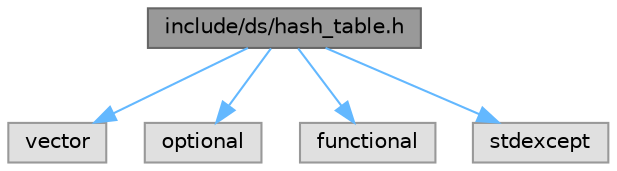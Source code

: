 digraph "include/ds/hash_table.h"
{
 // INTERACTIVE_SVG=YES
 // LATEX_PDF_SIZE
  bgcolor="transparent";
  edge [fontname=Helvetica,fontsize=10,labelfontname=Helvetica,labelfontsize=10];
  node [fontname=Helvetica,fontsize=10,shape=box,height=0.2,width=0.4];
  Node1 [id="Node000001",label="include/ds/hash_table.h",height=0.2,width=0.4,color="gray40", fillcolor="grey60", style="filled", fontcolor="black",tooltip="Kapalı adreslemeli hash tablosu implementasyonu."];
  Node1 -> Node2 [id="edge9_Node000001_Node000002",color="steelblue1",style="solid",tooltip=" "];
  Node2 [id="Node000002",label="vector",height=0.2,width=0.4,color="grey60", fillcolor="#E0E0E0", style="filled",tooltip=" "];
  Node1 -> Node3 [id="edge10_Node000001_Node000003",color="steelblue1",style="solid",tooltip=" "];
  Node3 [id="Node000003",label="optional",height=0.2,width=0.4,color="grey60", fillcolor="#E0E0E0", style="filled",tooltip=" "];
  Node1 -> Node4 [id="edge11_Node000001_Node000004",color="steelblue1",style="solid",tooltip=" "];
  Node4 [id="Node000004",label="functional",height=0.2,width=0.4,color="grey60", fillcolor="#E0E0E0", style="filled",tooltip=" "];
  Node1 -> Node5 [id="edge12_Node000001_Node000005",color="steelblue1",style="solid",tooltip=" "];
  Node5 [id="Node000005",label="stdexcept",height=0.2,width=0.4,color="grey60", fillcolor="#E0E0E0", style="filled",tooltip=" "];
}
